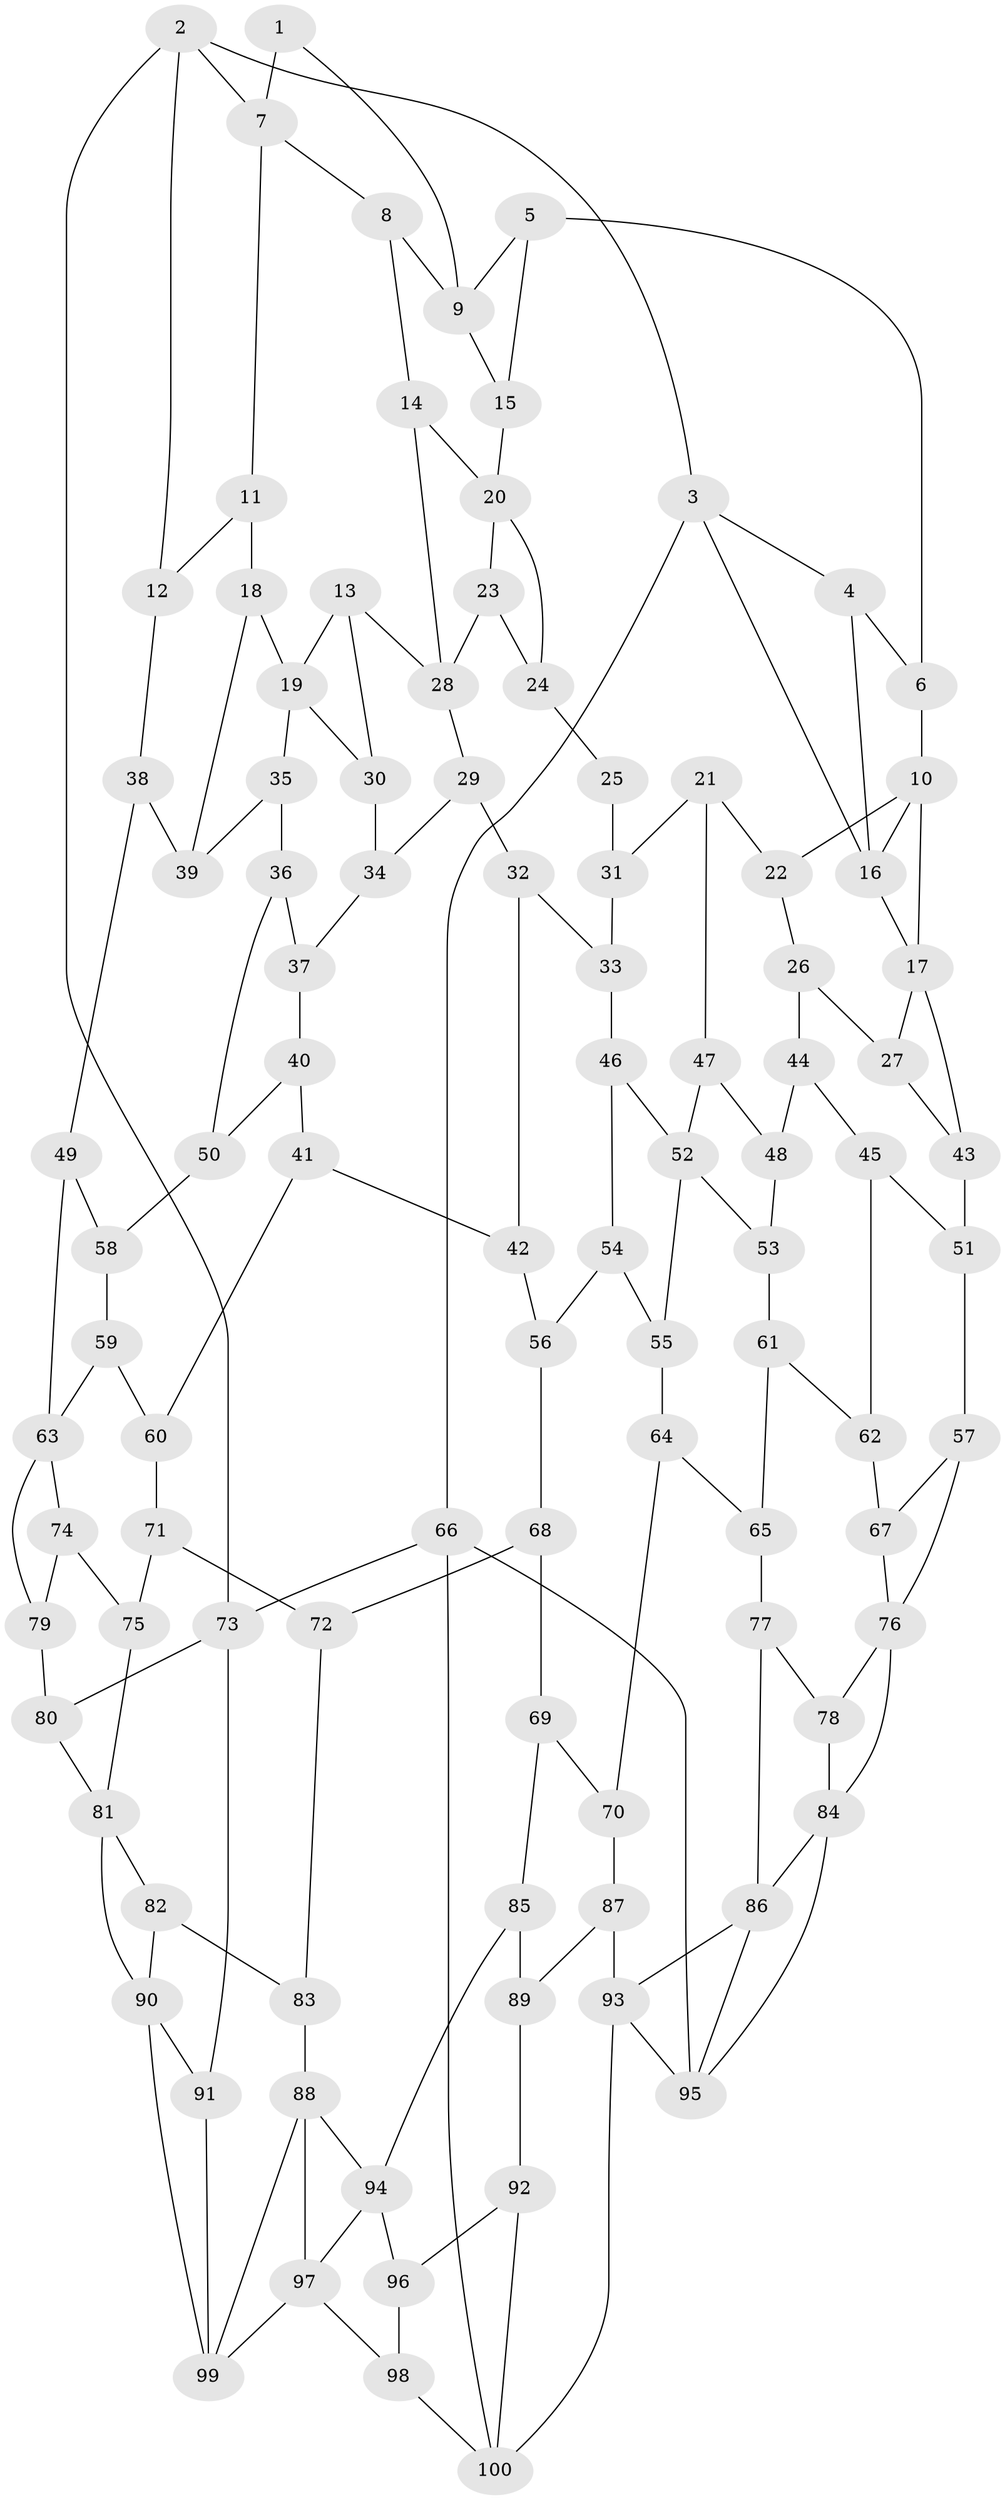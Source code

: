 // original degree distribution, {3: 0.014084507042253521, 5: 0.4647887323943662, 6: 0.2535211267605634, 4: 0.2676056338028169}
// Generated by graph-tools (version 1.1) at 2025/38/03/04/25 23:38:29]
// undirected, 100 vertices, 162 edges
graph export_dot {
  node [color=gray90,style=filled];
  1;
  2;
  3;
  4;
  5;
  6;
  7;
  8;
  9;
  10;
  11;
  12;
  13;
  14;
  15;
  16;
  17;
  18;
  19;
  20;
  21;
  22;
  23;
  24;
  25;
  26;
  27;
  28;
  29;
  30;
  31;
  32;
  33;
  34;
  35;
  36;
  37;
  38;
  39;
  40;
  41;
  42;
  43;
  44;
  45;
  46;
  47;
  48;
  49;
  50;
  51;
  52;
  53;
  54;
  55;
  56;
  57;
  58;
  59;
  60;
  61;
  62;
  63;
  64;
  65;
  66;
  67;
  68;
  69;
  70;
  71;
  72;
  73;
  74;
  75;
  76;
  77;
  78;
  79;
  80;
  81;
  82;
  83;
  84;
  85;
  86;
  87;
  88;
  89;
  90;
  91;
  92;
  93;
  94;
  95;
  96;
  97;
  98;
  99;
  100;
  1 -- 7 [weight=1.0];
  1 -- 9 [weight=1.0];
  2 -- 3 [weight=1.0];
  2 -- 7 [weight=1.0];
  2 -- 12 [weight=1.0];
  2 -- 73 [weight=1.0];
  3 -- 4 [weight=1.0];
  3 -- 16 [weight=1.0];
  3 -- 66 [weight=1.0];
  4 -- 6 [weight=1.0];
  4 -- 16 [weight=1.0];
  5 -- 6 [weight=1.0];
  5 -- 9 [weight=1.0];
  5 -- 15 [weight=1.0];
  6 -- 10 [weight=1.0];
  7 -- 8 [weight=1.0];
  7 -- 11 [weight=1.0];
  8 -- 9 [weight=1.0];
  8 -- 14 [weight=1.0];
  9 -- 15 [weight=1.0];
  10 -- 16 [weight=1.0];
  10 -- 17 [weight=1.0];
  10 -- 22 [weight=1.0];
  11 -- 12 [weight=1.0];
  11 -- 18 [weight=2.0];
  12 -- 38 [weight=1.0];
  13 -- 19 [weight=1.0];
  13 -- 28 [weight=1.0];
  13 -- 30 [weight=1.0];
  14 -- 20 [weight=1.0];
  14 -- 28 [weight=1.0];
  15 -- 20 [weight=1.0];
  16 -- 17 [weight=1.0];
  17 -- 27 [weight=1.0];
  17 -- 43 [weight=1.0];
  18 -- 19 [weight=1.0];
  18 -- 39 [weight=1.0];
  19 -- 30 [weight=1.0];
  19 -- 35 [weight=1.0];
  20 -- 23 [weight=1.0];
  20 -- 24 [weight=1.0];
  21 -- 22 [weight=1.0];
  21 -- 31 [weight=1.0];
  21 -- 47 [weight=1.0];
  22 -- 26 [weight=1.0];
  23 -- 24 [weight=1.0];
  23 -- 28 [weight=1.0];
  24 -- 25 [weight=2.0];
  25 -- 31 [weight=2.0];
  26 -- 27 [weight=1.0];
  26 -- 44 [weight=1.0];
  27 -- 43 [weight=1.0];
  28 -- 29 [weight=1.0];
  29 -- 32 [weight=1.0];
  29 -- 34 [weight=1.0];
  30 -- 34 [weight=2.0];
  31 -- 33 [weight=1.0];
  32 -- 33 [weight=1.0];
  32 -- 42 [weight=1.0];
  33 -- 46 [weight=1.0];
  34 -- 37 [weight=1.0];
  35 -- 36 [weight=1.0];
  35 -- 39 [weight=2.0];
  36 -- 37 [weight=1.0];
  36 -- 50 [weight=1.0];
  37 -- 40 [weight=1.0];
  38 -- 39 [weight=1.0];
  38 -- 49 [weight=1.0];
  40 -- 41 [weight=1.0];
  40 -- 50 [weight=1.0];
  41 -- 42 [weight=1.0];
  41 -- 60 [weight=1.0];
  42 -- 56 [weight=1.0];
  43 -- 51 [weight=2.0];
  44 -- 45 [weight=1.0];
  44 -- 48 [weight=1.0];
  45 -- 51 [weight=1.0];
  45 -- 62 [weight=1.0];
  46 -- 52 [weight=1.0];
  46 -- 54 [weight=1.0];
  47 -- 48 [weight=1.0];
  47 -- 52 [weight=1.0];
  48 -- 53 [weight=1.0];
  49 -- 58 [weight=1.0];
  49 -- 63 [weight=1.0];
  50 -- 58 [weight=2.0];
  51 -- 57 [weight=1.0];
  52 -- 53 [weight=1.0];
  52 -- 55 [weight=1.0];
  53 -- 61 [weight=1.0];
  54 -- 55 [weight=1.0];
  54 -- 56 [weight=1.0];
  55 -- 64 [weight=1.0];
  56 -- 68 [weight=1.0];
  57 -- 67 [weight=1.0];
  57 -- 76 [weight=1.0];
  58 -- 59 [weight=1.0];
  59 -- 60 [weight=1.0];
  59 -- 63 [weight=1.0];
  60 -- 71 [weight=1.0];
  61 -- 62 [weight=1.0];
  61 -- 65 [weight=1.0];
  62 -- 67 [weight=2.0];
  63 -- 74 [weight=1.0];
  63 -- 79 [weight=1.0];
  64 -- 65 [weight=1.0];
  64 -- 70 [weight=1.0];
  65 -- 77 [weight=1.0];
  66 -- 73 [weight=1.0];
  66 -- 95 [weight=1.0];
  66 -- 100 [weight=1.0];
  67 -- 76 [weight=1.0];
  68 -- 69 [weight=1.0];
  68 -- 72 [weight=1.0];
  69 -- 70 [weight=1.0];
  69 -- 85 [weight=1.0];
  70 -- 87 [weight=1.0];
  71 -- 72 [weight=1.0];
  71 -- 75 [weight=1.0];
  72 -- 83 [weight=1.0];
  73 -- 80 [weight=1.0];
  73 -- 91 [weight=1.0];
  74 -- 75 [weight=1.0];
  74 -- 79 [weight=1.0];
  75 -- 81 [weight=1.0];
  76 -- 78 [weight=1.0];
  76 -- 84 [weight=1.0];
  77 -- 78 [weight=1.0];
  77 -- 86 [weight=1.0];
  78 -- 84 [weight=1.0];
  79 -- 80 [weight=2.0];
  80 -- 81 [weight=1.0];
  81 -- 82 [weight=1.0];
  81 -- 90 [weight=1.0];
  82 -- 83 [weight=1.0];
  82 -- 90 [weight=1.0];
  83 -- 88 [weight=1.0];
  84 -- 86 [weight=1.0];
  84 -- 95 [weight=1.0];
  85 -- 89 [weight=1.0];
  85 -- 94 [weight=1.0];
  86 -- 93 [weight=1.0];
  86 -- 95 [weight=1.0];
  87 -- 89 [weight=1.0];
  87 -- 93 [weight=1.0];
  88 -- 94 [weight=1.0];
  88 -- 97 [weight=1.0];
  88 -- 99 [weight=1.0];
  89 -- 92 [weight=1.0];
  90 -- 91 [weight=1.0];
  90 -- 99 [weight=1.0];
  91 -- 99 [weight=1.0];
  92 -- 96 [weight=2.0];
  92 -- 100 [weight=1.0];
  93 -- 95 [weight=1.0];
  93 -- 100 [weight=1.0];
  94 -- 96 [weight=1.0];
  94 -- 97 [weight=1.0];
  96 -- 98 [weight=1.0];
  97 -- 98 [weight=1.0];
  97 -- 99 [weight=1.0];
  98 -- 100 [weight=1.0];
}
